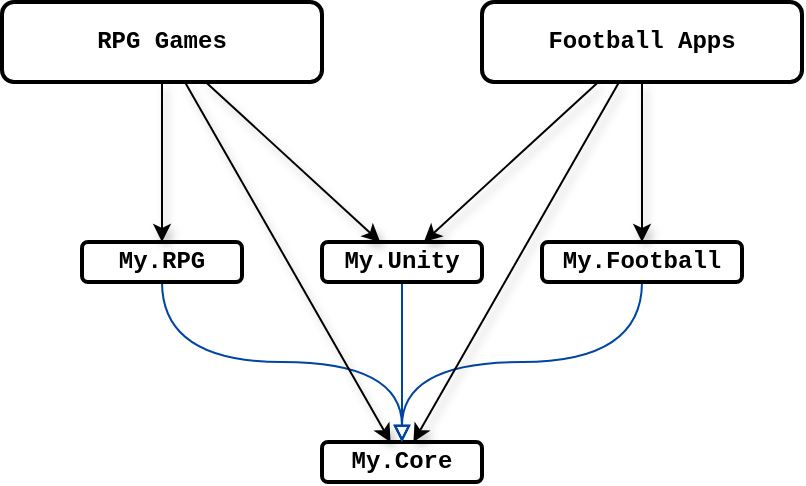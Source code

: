 <mxfile version="21.2.8" type="device">
  <diagram name="Page-1" id="BByczlV85fUTyLoh8Gwp">
    <mxGraphModel dx="1434" dy="884" grid="1" gridSize="10" guides="1" tooltips="1" connect="1" arrows="1" fold="1" page="1" pageScale="1" pageWidth="850" pageHeight="1100" math="0" shadow="0">
      <root>
        <mxCell id="0" />
        <mxCell id="1" parent="0" />
        <mxCell id="n7VhyId-fypqzcqniBqo-22" value="" style="group" vertex="1" connectable="0" parent="1">
          <mxGeometry x="225" y="430" width="400" height="240" as="geometry" />
        </mxCell>
        <mxCell id="_bGij1qhQPWaa52j1d-k-1" value="My.Core" style="rounded=1;whiteSpace=wrap;html=1;fontFamily=Courier New;fontStyle=1;strokeWidth=2;" parent="n7VhyId-fypqzcqniBqo-22" vertex="1">
          <mxGeometry x="160" y="220" width="80" height="20" as="geometry" />
        </mxCell>
        <mxCell id="_bGij1qhQPWaa52j1d-k-8" style="rounded=0;orthogonalLoop=1;jettySize=auto;html=1;edgeStyle=elbowEdgeStyle;elbow=vertical;strokeWidth=1;strokeColor=#0046A1;endArrow=block;endFill=0;" parent="n7VhyId-fypqzcqniBqo-22" source="_bGij1qhQPWaa52j1d-k-2" target="_bGij1qhQPWaa52j1d-k-1" edge="1">
          <mxGeometry relative="1" as="geometry" />
        </mxCell>
        <mxCell id="_bGij1qhQPWaa52j1d-k-2" value="My.Unity" style="rounded=1;whiteSpace=wrap;html=1;fontFamily=Courier New;fontStyle=1;strokeWidth=2;" parent="n7VhyId-fypqzcqniBqo-22" vertex="1">
          <mxGeometry x="160" y="120" width="80" height="20" as="geometry" />
        </mxCell>
        <mxCell id="_bGij1qhQPWaa52j1d-k-11" style="edgeStyle=orthogonalEdgeStyle;shape=connector;rounded=0;orthogonalLoop=1;jettySize=auto;elbow=vertical;html=1;labelBackgroundColor=default;strokeColor=#0046A1;strokeWidth=1;fontFamily=Helvetica;fontSize=11;fontColor=default;endArrow=block;endFill=0;curved=1;exitX=0.5;exitY=1;exitDx=0;exitDy=0;" parent="n7VhyId-fypqzcqniBqo-22" source="_bGij1qhQPWaa52j1d-k-3" target="_bGij1qhQPWaa52j1d-k-1" edge="1">
          <mxGeometry relative="1" as="geometry" />
        </mxCell>
        <mxCell id="_bGij1qhQPWaa52j1d-k-3" value="My.Football" style="rounded=1;whiteSpace=wrap;html=1;fontFamily=Courier New;fontStyle=1;strokeWidth=2;" parent="n7VhyId-fypqzcqniBqo-22" vertex="1">
          <mxGeometry x="270" y="120" width="100" height="20" as="geometry" />
        </mxCell>
        <mxCell id="_bGij1qhQPWaa52j1d-k-12" style="edgeStyle=orthogonalEdgeStyle;shape=connector;rounded=0;orthogonalLoop=1;jettySize=auto;elbow=vertical;html=1;labelBackgroundColor=default;strokeColor=#0046A1;strokeWidth=1;fontFamily=Helvetica;fontSize=11;fontColor=default;endArrow=block;endFill=0;curved=1;exitX=0.5;exitY=1;exitDx=0;exitDy=0;" parent="n7VhyId-fypqzcqniBqo-22" source="_bGij1qhQPWaa52j1d-k-4" target="_bGij1qhQPWaa52j1d-k-1" edge="1">
          <mxGeometry relative="1" as="geometry" />
        </mxCell>
        <mxCell id="_bGij1qhQPWaa52j1d-k-4" value="My.RPG" style="rounded=1;whiteSpace=wrap;html=1;fontFamily=Courier New;fontStyle=1;strokeWidth=2;" parent="n7VhyId-fypqzcqniBqo-22" vertex="1">
          <mxGeometry x="40" y="120" width="80" height="20" as="geometry" />
        </mxCell>
        <mxCell id="n7VhyId-fypqzcqniBqo-18" style="edgeStyle=none;shape=connector;rounded=0;orthogonalLoop=1;jettySize=auto;html=1;shadow=1;labelBackgroundColor=default;strokeColor=default;fontFamily=Helvetica;fontSize=11;fontColor=default;endArrow=classic;" edge="1" parent="n7VhyId-fypqzcqniBqo-22" source="n7VhyId-fypqzcqniBqo-9" target="_bGij1qhQPWaa52j1d-k-4">
          <mxGeometry relative="1" as="geometry" />
        </mxCell>
        <mxCell id="n7VhyId-fypqzcqniBqo-19" style="edgeStyle=none;shape=connector;rounded=0;orthogonalLoop=1;jettySize=auto;html=1;shadow=1;labelBackgroundColor=default;strokeColor=default;fontFamily=Helvetica;fontSize=11;fontColor=default;endArrow=classic;" edge="1" parent="n7VhyId-fypqzcqniBqo-22" source="n7VhyId-fypqzcqniBqo-9" target="_bGij1qhQPWaa52j1d-k-2">
          <mxGeometry relative="1" as="geometry" />
        </mxCell>
        <mxCell id="n7VhyId-fypqzcqniBqo-21" style="edgeStyle=none;shape=connector;rounded=0;orthogonalLoop=1;jettySize=auto;html=1;shadow=1;labelBackgroundColor=default;strokeColor=default;fontFamily=Helvetica;fontSize=11;fontColor=default;endArrow=classic;" edge="1" parent="n7VhyId-fypqzcqniBqo-22" source="n7VhyId-fypqzcqniBqo-9" target="_bGij1qhQPWaa52j1d-k-1">
          <mxGeometry relative="1" as="geometry" />
        </mxCell>
        <mxCell id="n7VhyId-fypqzcqniBqo-9" value="RPG Games" style="rounded=1;whiteSpace=wrap;html=1;fontFamily=Courier New;fontStyle=1;strokeWidth=2;" vertex="1" parent="n7VhyId-fypqzcqniBqo-22">
          <mxGeometry width="160" height="40" as="geometry" />
        </mxCell>
        <mxCell id="n7VhyId-fypqzcqniBqo-13" style="rounded=0;orthogonalLoop=1;jettySize=auto;html=1;shadow=1;" edge="1" parent="n7VhyId-fypqzcqniBqo-22" source="n7VhyId-fypqzcqniBqo-10" target="_bGij1qhQPWaa52j1d-k-3">
          <mxGeometry relative="1" as="geometry" />
        </mxCell>
        <mxCell id="n7VhyId-fypqzcqniBqo-15" style="edgeStyle=none;shape=connector;rounded=0;orthogonalLoop=1;jettySize=auto;html=1;shadow=1;labelBackgroundColor=default;strokeColor=default;fontFamily=Helvetica;fontSize=11;fontColor=default;endArrow=classic;" edge="1" parent="n7VhyId-fypqzcqniBqo-22" source="n7VhyId-fypqzcqniBqo-10" target="_bGij1qhQPWaa52j1d-k-2">
          <mxGeometry relative="1" as="geometry" />
        </mxCell>
        <mxCell id="n7VhyId-fypqzcqniBqo-20" style="edgeStyle=none;shape=connector;rounded=0;orthogonalLoop=1;jettySize=auto;html=1;shadow=1;labelBackgroundColor=default;strokeColor=default;fontFamily=Helvetica;fontSize=11;fontColor=default;endArrow=classic;" edge="1" parent="n7VhyId-fypqzcqniBqo-22" source="n7VhyId-fypqzcqniBqo-10" target="_bGij1qhQPWaa52j1d-k-1">
          <mxGeometry relative="1" as="geometry" />
        </mxCell>
        <mxCell id="n7VhyId-fypqzcqniBqo-10" value="Football Apps" style="rounded=1;whiteSpace=wrap;html=1;fontFamily=Courier New;fontStyle=1;strokeWidth=2;" vertex="1" parent="n7VhyId-fypqzcqniBqo-22">
          <mxGeometry x="240" width="160" height="40" as="geometry" />
        </mxCell>
      </root>
    </mxGraphModel>
  </diagram>
</mxfile>
